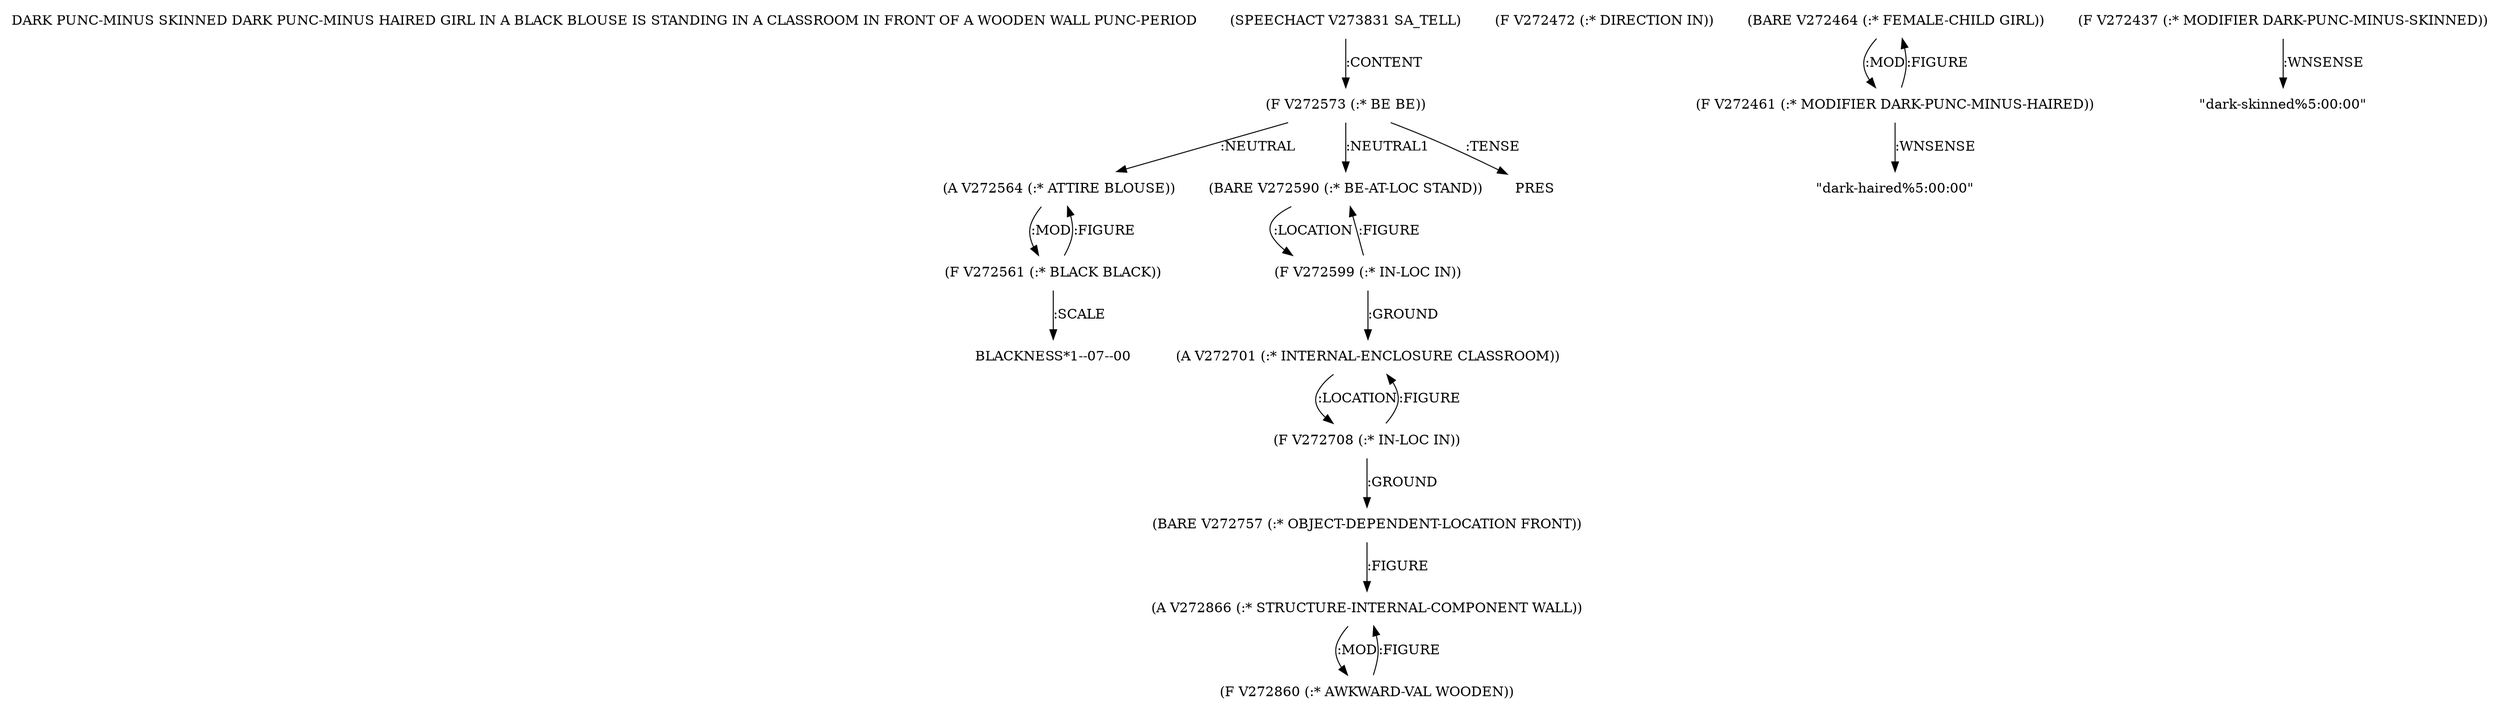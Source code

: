digraph Terms {
  node [shape=none]
  "DARK PUNC-MINUS SKINNED DARK PUNC-MINUS HAIRED GIRL IN A BLACK BLOUSE IS STANDING IN A CLASSROOM IN FRONT OF A WOODEN WALL PUNC-PERIOD"
  "V273831" [label="(SPEECHACT V273831 SA_TELL)"]
  "V273831" -> "V272573" [label=":CONTENT"]
  "V272573" [label="(F V272573 (:* BE BE))"]
  "V272573" -> "V272564" [label=":NEUTRAL"]
  "V272573" -> "V272590" [label=":NEUTRAL1"]
  "V272573" -> "NT282753" [label=":TENSE"]
  "NT282753" [label="PRES"]
  "V272564" [label="(A V272564 (:* ATTIRE BLOUSE))"]
  "V272564" -> "V272561" [label=":MOD"]
  "V272561" [label="(F V272561 (:* BLACK BLACK))"]
  "V272561" -> "V272564" [label=":FIGURE"]
  "V272561" -> "NT282754" [label=":SCALE"]
  "NT282754" [label="BLACKNESS*1--07--00"]
  "V272590" [label="(BARE V272590 (:* BE-AT-LOC STAND))"]
  "V272590" -> "V272599" [label=":LOCATION"]
  "V272599" [label="(F V272599 (:* IN-LOC IN))"]
  "V272599" -> "V272701" [label=":GROUND"]
  "V272599" -> "V272590" [label=":FIGURE"]
  "V272701" [label="(A V272701 (:* INTERNAL-ENCLOSURE CLASSROOM))"]
  "V272701" -> "V272708" [label=":LOCATION"]
  "V272708" [label="(F V272708 (:* IN-LOC IN))"]
  "V272708" -> "V272757" [label=":GROUND"]
  "V272708" -> "V272701" [label=":FIGURE"]
  "V272757" [label="(BARE V272757 (:* OBJECT-DEPENDENT-LOCATION FRONT))"]
  "V272757" -> "V272866" [label=":FIGURE"]
  "V272866" [label="(A V272866 (:* STRUCTURE-INTERNAL-COMPONENT WALL))"]
  "V272866" -> "V272860" [label=":MOD"]
  "V272860" [label="(F V272860 (:* AWKWARD-VAL WOODEN))"]
  "V272860" -> "V272866" [label=":FIGURE"]
  "V272472" [label="(F V272472 (:* DIRECTION IN))"]
  "V272464" [label="(BARE V272464 (:* FEMALE-CHILD GIRL))"]
  "V272464" -> "V272461" [label=":MOD"]
  "V272461" [label="(F V272461 (:* MODIFIER DARK-PUNC-MINUS-HAIRED))"]
  "V272461" -> "V272464" [label=":FIGURE"]
  "V272461" -> "NT282755" [label=":WNSENSE"]
  "NT282755" [label="\"dark-haired%5:00:00\""]
  "V272437" [label="(F V272437 (:* MODIFIER DARK-PUNC-MINUS-SKINNED))"]
  "V272437" -> "NT282756" [label=":WNSENSE"]
  "NT282756" [label="\"dark-skinned%5:00:00\""]
}
